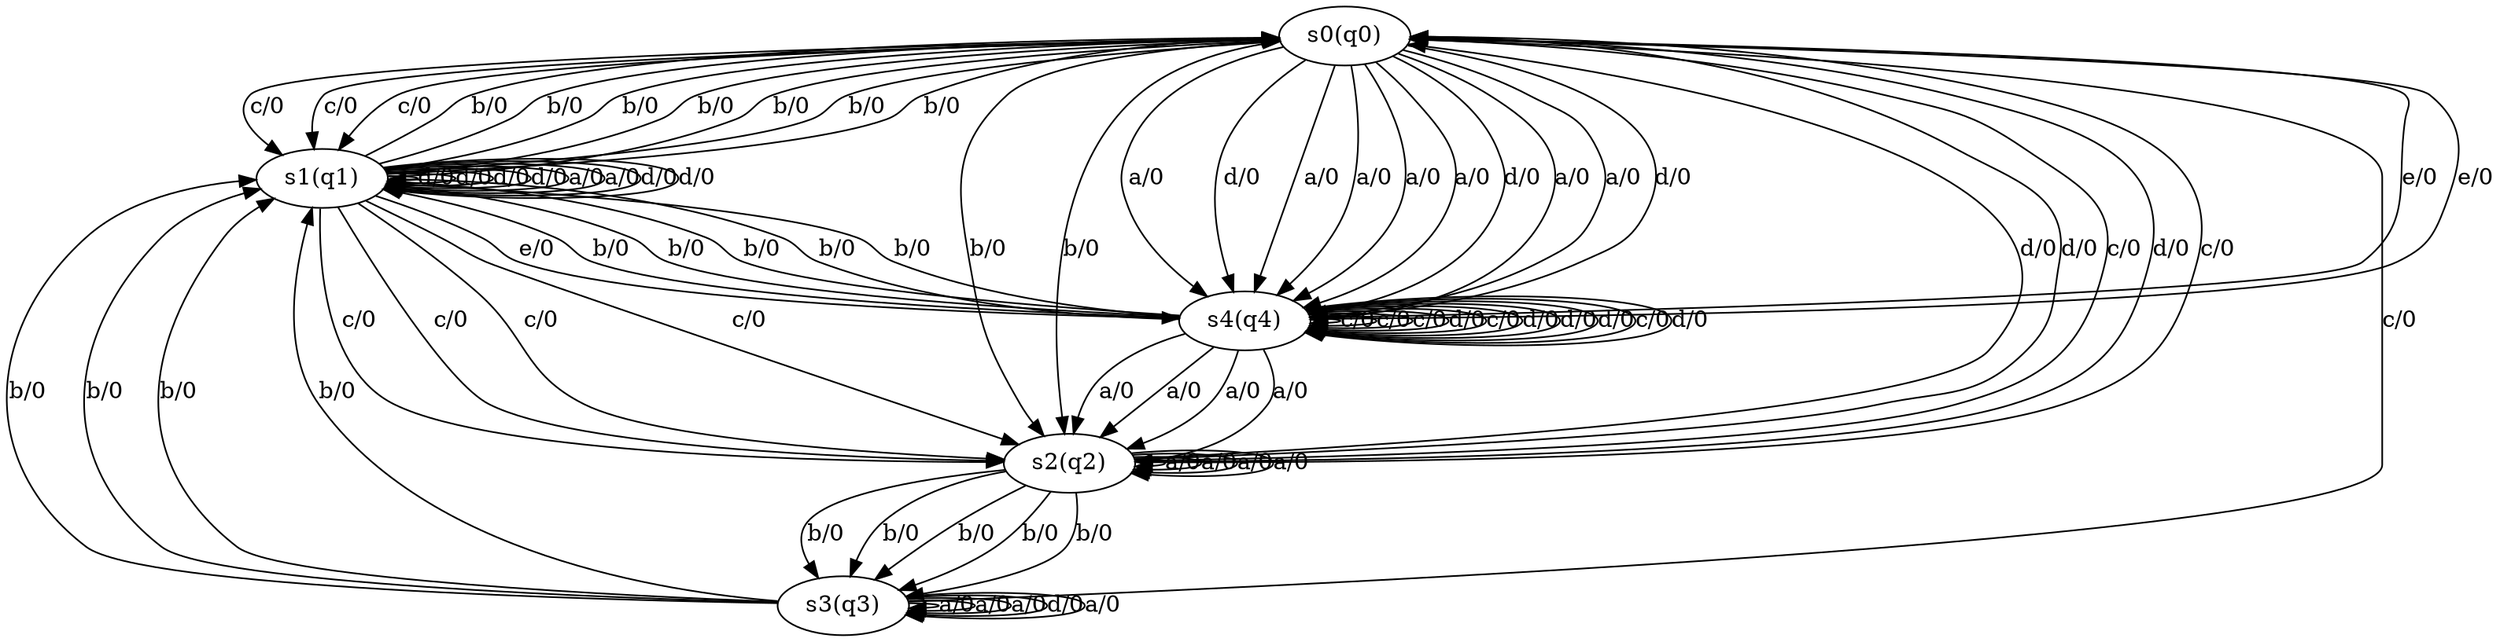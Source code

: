 digraph partition_machine {
	s0 [label="s0(q0)"]
	s1 [label="s1(q1)"]
	s2 [label="s2(q2)"]
	s3 [label="s3(q3)"]
	s4 [label="s4(q4)"]
	s0 -> s4 [label="a/0"]
	s0 -> s4 [label="d/0"]
	s0 -> s4 [label="a/0"]
	s0 -> s4 [label="a/0"]
	s0 -> s4 [label="a/0"]
	s0 -> s1 [label="c/0"]
	s0 -> s2 [label="b/0"]
	s0 -> s1 [label="c/0"]
	s0 -> s4 [label="a/0"]
	s0 -> s4 [label="d/0"]
	s0 -> s1 [label="c/0"]
	s0 -> s4 [label="a/0"]
	s0 -> s4 [label="a/0"]
	s0 -> s2 [label="b/0"]
	s0 -> s4 [label="d/0"]
	s1 -> s0 [label="b/0"]
	s1 -> s2 [label="c/0"]
	s1 -> s2 [label="c/0"]
	s1 -> s1 [label="d/0"]
	s1 -> s1 [label="d/0"]
	s1 -> s0 [label="b/0"]
	s1 -> s1 [label="d/0"]
	s1 -> s4 [label="e/0"]
	s1 -> s0 [label="b/0"]
	s1 -> s0 [label="b/0"]
	s1 -> s1 [label="d/0"]
	s1 -> s1 [label="a/0"]
	s1 -> s2 [label="c/0"]
	s1 -> s0 [label="b/0"]
	s1 -> s0 [label="b/0"]
	s1 -> s1 [label="a/0"]
	s1 -> s1 [label="d/0"]
	s1 -> s1 [label="d/0"]
	s1 -> s0 [label="b/0"]
	s1 -> s2 [label="c/0"]
	s2 -> s2 [label="a/0"]
	s2 -> s3 [label="b/0"]
	s2 -> s3 [label="b/0"]
	s2 -> s2 [label="a/0"]
	s2 -> s0 [label="d/0"]
	s2 -> s0 [label="d/0"]
	s2 -> s0 [label="c/0"]
	s2 -> s3 [label="b/0"]
	s2 -> s0 [label="d/0"]
	s2 -> s2 [label="a/0"]
	s2 -> s0 [label="c/0"]
	s2 -> s3 [label="b/0"]
	s2 -> s2 [label="a/0"]
	s2 -> s3 [label="b/0"]
	s3 -> s3 [label="a/0"]
	s3 -> s3 [label="a/0"]
	s3 -> s3 [label="a/0"]
	s3 -> s0 [label="c/0"]
	s3 -> s1 [label="b/0"]
	s3 -> s3 [label="d/0"]
	s3 -> s1 [label="b/0"]
	s3 -> s1 [label="b/0"]
	s3 -> s3 [label="a/0"]
	s3 -> s1 [label="b/0"]
	s4 -> s1 [label="b/0"]
	s4 -> s2 [label="a/0"]
	s4 -> s2 [label="a/0"]
	s4 -> s1 [label="b/0"]
	s4 -> s1 [label="b/0"]
	s4 -> s4 [label="c/0"]
	s4 -> s2 [label="a/0"]
	s4 -> s4 [label="c/0"]
	s4 -> s1 [label="b/0"]
	s4 -> s4 [label="c/0"]
	s4 -> s2 [label="a/0"]
	s4 -> s4 [label="d/0"]
	s4 -> s4 [label="c/0"]
	s4 -> s4 [label="d/0"]
	s4 -> s0 [label="e/0"]
	s4 -> s4 [label="d/0"]
	s4 -> s4 [label="d/0"]
	s4 -> s0 [label="e/0"]
	s4 -> s4 [label="c/0"]
	s4 -> s4 [label="d/0"]
	s4 -> s1 [label="b/0"]
}
